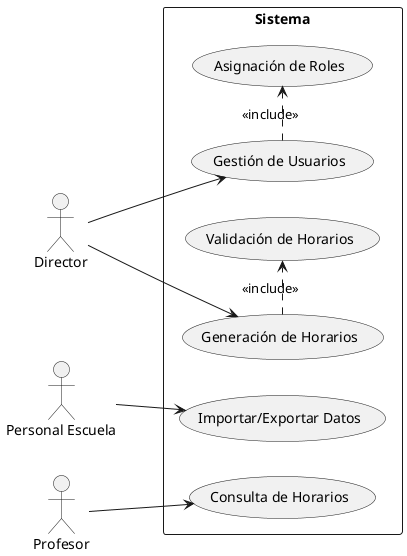 @startuml
left to right direction
actor Director as d
actor "Personal Escuela" as pe
actor Profesor as p

rectangle Sistema {
  d --> (Gestión de Usuarios)
  d --> (Generación de Horarios)
  pe --> (Importar/Exportar Datos)
  p --> (Consulta de Horarios)
  (Gestión de Usuarios) .> (Asignación de Roles) : <<include>>
  (Generación de Horarios) .> (Validación de Horarios) : <<include>>
}

@enduml
